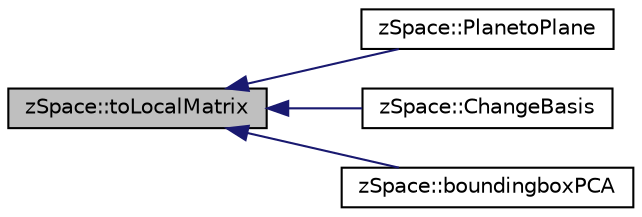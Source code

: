 digraph "zSpace::toLocalMatrix"
{
  edge [fontname="Helvetica",fontsize="10",labelfontname="Helvetica",labelfontsize="10"];
  node [fontname="Helvetica",fontsize="10",shape=record];
  rankdir="LR";
  Node74 [label="zSpace::toLocalMatrix",height=0.2,width=0.4,color="black", fillcolor="grey75", style="filled", fontcolor="black"];
  Node74 -> Node75 [dir="back",color="midnightblue",fontsize="10",style="solid",fontname="Helvetica"];
  Node75 [label="zSpace::PlanetoPlane",height=0.2,width=0.4,color="black", fillcolor="white", style="filled",URL="$group__z_vector_matrix_utilities.html#ga5ca0bb8666f0cb1b43fc6de191f3cfaa",tooltip="This method computes the tranformation from one 4X4 matrix to another. "];
  Node74 -> Node76 [dir="back",color="midnightblue",fontsize="10",style="solid",fontname="Helvetica"];
  Node76 [label="zSpace::ChangeBasis",height=0.2,width=0.4,color="black", fillcolor="white", style="filled",URL="$group__z_vector_matrix_utilities.html#ga60aec2272693d052ec4cf78de73b4572",tooltip="This method computes the tranformation to change the baseis from one 4X4 matrix to another..."];
  Node74 -> Node77 [dir="back",color="midnightblue",fontsize="10",style="solid",fontname="Helvetica"];
  Node77 [label="zSpace::boundingboxPCA",height=0.2,width=0.4,color="black", fillcolor="white", style="filled",URL="$group__z_vector_matrix_utilities.html#gae2aefe021083b57bd53dd24d34704dbf",tooltip="This method computes the bounding box for the given points using PCA. "];
}

